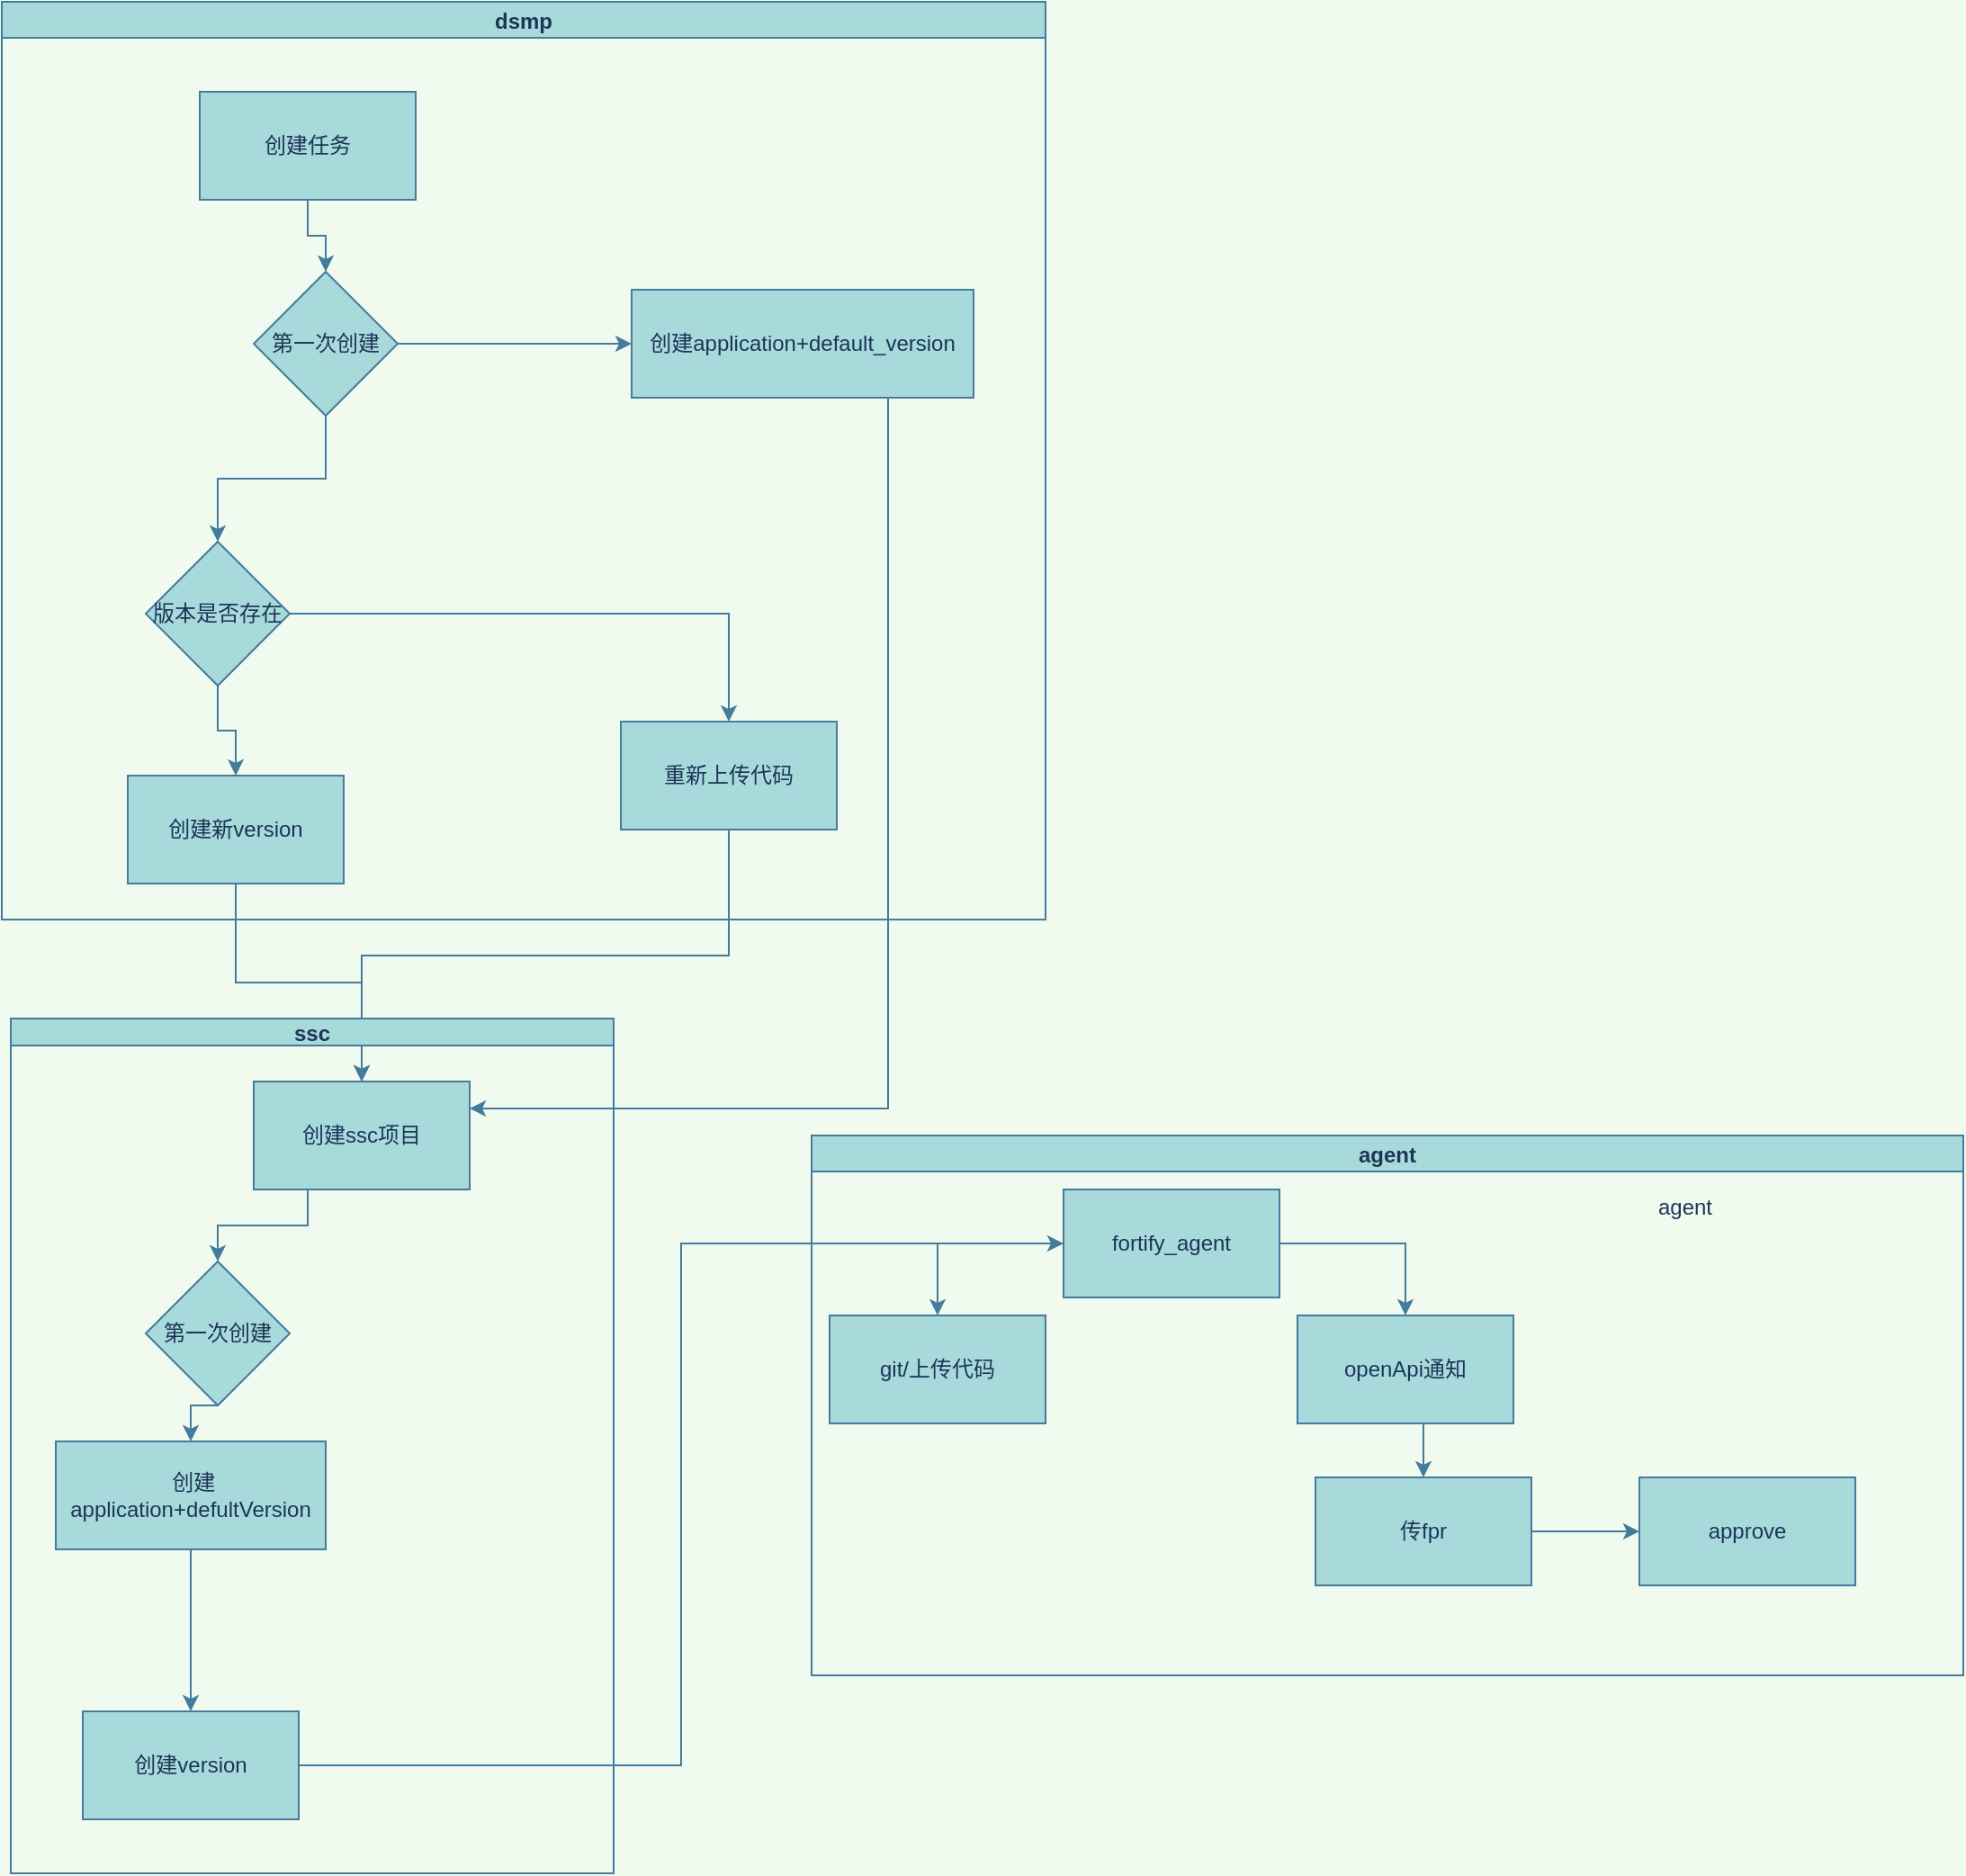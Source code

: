 <mxfile version="17.4.6" type="github">
  <diagram id="smvMTfAswRQDZr9uLSh3" name="Page-1">
    <mxGraphModel dx="1422" dy="800" grid="1" gridSize="10" guides="1" tooltips="1" connect="1" arrows="1" fold="1" page="1" pageScale="1" pageWidth="827" pageHeight="1169" background="#F1FAEE" math="0" shadow="0">
      <root>
        <mxCell id="0" />
        <mxCell id="1" parent="0" />
        <mxCell id="6RZilpbmAJhJYDpMnW-6-3" value="" style="edgeStyle=orthogonalEdgeStyle;rounded=0;orthogonalLoop=1;jettySize=auto;html=1;labelBackgroundColor=#F1FAEE;strokeColor=#457B9D;fontColor=#1D3557;" edge="1" parent="1" source="6RZilpbmAJhJYDpMnW-6-1" target="6RZilpbmAJhJYDpMnW-6-2">
          <mxGeometry relative="1" as="geometry" />
        </mxCell>
        <mxCell id="6RZilpbmAJhJYDpMnW-6-1" value="创建任务" style="rounded=0;whiteSpace=wrap;html=1;fillColor=#A8DADC;strokeColor=#457B9D;fontColor=#1D3557;" vertex="1" parent="1">
          <mxGeometry x="120" y="70" width="120" height="60" as="geometry" />
        </mxCell>
        <mxCell id="6RZilpbmAJhJYDpMnW-6-5" value="" style="edgeStyle=orthogonalEdgeStyle;rounded=0;orthogonalLoop=1;jettySize=auto;html=1;labelBackgroundColor=#F1FAEE;strokeColor=#457B9D;fontColor=#1D3557;" edge="1" parent="1" source="6RZilpbmAJhJYDpMnW-6-2" target="6RZilpbmAJhJYDpMnW-6-4">
          <mxGeometry relative="1" as="geometry" />
        </mxCell>
        <mxCell id="6RZilpbmAJhJYDpMnW-6-9" value="" style="edgeStyle=orthogonalEdgeStyle;rounded=0;orthogonalLoop=1;jettySize=auto;html=1;labelBackgroundColor=#F1FAEE;strokeColor=#457B9D;fontColor=#1D3557;" edge="1" parent="1" source="6RZilpbmAJhJYDpMnW-6-2" target="6RZilpbmAJhJYDpMnW-6-8">
          <mxGeometry relative="1" as="geometry" />
        </mxCell>
        <mxCell id="6RZilpbmAJhJYDpMnW-6-2" value="第一次创建" style="rhombus;whiteSpace=wrap;html=1;rounded=0;fillColor=#A8DADC;strokeColor=#457B9D;fontColor=#1D3557;" vertex="1" parent="1">
          <mxGeometry x="150" y="170" width="80" height="80" as="geometry" />
        </mxCell>
        <mxCell id="6RZilpbmAJhJYDpMnW-6-33" style="edgeStyle=orthogonalEdgeStyle;rounded=0;orthogonalLoop=1;jettySize=auto;html=1;exitX=0.75;exitY=1;exitDx=0;exitDy=0;entryX=1;entryY=0.25;entryDx=0;entryDy=0;labelBackgroundColor=#F1FAEE;strokeColor=#457B9D;fontColor=#1D3557;" edge="1" parent="1" source="6RZilpbmAJhJYDpMnW-6-4" target="6RZilpbmAJhJYDpMnW-6-14">
          <mxGeometry relative="1" as="geometry" />
        </mxCell>
        <mxCell id="6RZilpbmAJhJYDpMnW-6-4" value="创建application+default_version&lt;br&gt;" style="whiteSpace=wrap;html=1;rounded=0;fillColor=#A8DADC;strokeColor=#457B9D;fontColor=#1D3557;" vertex="1" parent="1">
          <mxGeometry x="360" y="180" width="190" height="60" as="geometry" />
        </mxCell>
        <mxCell id="6RZilpbmAJhJYDpMnW-6-11" value="" style="edgeStyle=orthogonalEdgeStyle;rounded=0;orthogonalLoop=1;jettySize=auto;html=1;labelBackgroundColor=#F1FAEE;strokeColor=#457B9D;fontColor=#1D3557;" edge="1" parent="1" source="6RZilpbmAJhJYDpMnW-6-8" target="6RZilpbmAJhJYDpMnW-6-10">
          <mxGeometry relative="1" as="geometry" />
        </mxCell>
        <mxCell id="6RZilpbmAJhJYDpMnW-6-13" value="" style="edgeStyle=orthogonalEdgeStyle;rounded=0;orthogonalLoop=1;jettySize=auto;html=1;labelBackgroundColor=#F1FAEE;strokeColor=#457B9D;fontColor=#1D3557;" edge="1" parent="1" source="6RZilpbmAJhJYDpMnW-6-8" target="6RZilpbmAJhJYDpMnW-6-12">
          <mxGeometry relative="1" as="geometry" />
        </mxCell>
        <mxCell id="6RZilpbmAJhJYDpMnW-6-8" value="版本是否存在" style="rhombus;whiteSpace=wrap;html=1;rounded=0;fillColor=#A8DADC;strokeColor=#457B9D;fontColor=#1D3557;" vertex="1" parent="1">
          <mxGeometry x="90" y="320" width="80" height="80" as="geometry" />
        </mxCell>
        <mxCell id="6RZilpbmAJhJYDpMnW-6-32" style="edgeStyle=orthogonalEdgeStyle;rounded=0;orthogonalLoop=1;jettySize=auto;html=1;exitX=0.5;exitY=1;exitDx=0;exitDy=0;entryX=0.5;entryY=0;entryDx=0;entryDy=0;labelBackgroundColor=#F1FAEE;strokeColor=#457B9D;fontColor=#1D3557;" edge="1" parent="1" source="6RZilpbmAJhJYDpMnW-6-10" target="6RZilpbmAJhJYDpMnW-6-14">
          <mxGeometry relative="1" as="geometry" />
        </mxCell>
        <mxCell id="6RZilpbmAJhJYDpMnW-6-10" value="创建新version" style="whiteSpace=wrap;html=1;rounded=0;fillColor=#A8DADC;strokeColor=#457B9D;fontColor=#1D3557;" vertex="1" parent="1">
          <mxGeometry x="80" y="450" width="120" height="60" as="geometry" />
        </mxCell>
        <mxCell id="6RZilpbmAJhJYDpMnW-6-31" style="edgeStyle=orthogonalEdgeStyle;rounded=0;orthogonalLoop=1;jettySize=auto;html=1;exitX=0.5;exitY=1;exitDx=0;exitDy=0;entryX=0.5;entryY=0;entryDx=0;entryDy=0;labelBackgroundColor=#F1FAEE;strokeColor=#457B9D;fontColor=#1D3557;" edge="1" parent="1" source="6RZilpbmAJhJYDpMnW-6-12" target="6RZilpbmAJhJYDpMnW-6-14">
          <mxGeometry relative="1" as="geometry" />
        </mxCell>
        <mxCell id="6RZilpbmAJhJYDpMnW-6-12" value="重新上传代码" style="whiteSpace=wrap;html=1;rounded=0;fillColor=#A8DADC;strokeColor=#457B9D;fontColor=#1D3557;" vertex="1" parent="1">
          <mxGeometry x="354" y="420" width="120" height="60" as="geometry" />
        </mxCell>
        <mxCell id="6RZilpbmAJhJYDpMnW-6-35" style="edgeStyle=orthogonalEdgeStyle;rounded=0;orthogonalLoop=1;jettySize=auto;html=1;exitX=0.25;exitY=1;exitDx=0;exitDy=0;entryX=0.5;entryY=0;entryDx=0;entryDy=0;labelBackgroundColor=#F1FAEE;strokeColor=#457B9D;fontColor=#1D3557;" edge="1" parent="1" source="6RZilpbmAJhJYDpMnW-6-14" target="6RZilpbmAJhJYDpMnW-6-34">
          <mxGeometry relative="1" as="geometry" />
        </mxCell>
        <mxCell id="6RZilpbmAJhJYDpMnW-6-14" value="创建ssc项目" style="rounded=0;whiteSpace=wrap;html=1;fillColor=#A8DADC;strokeColor=#457B9D;fontColor=#1D3557;" vertex="1" parent="1">
          <mxGeometry x="150" y="620" width="120" height="60" as="geometry" />
        </mxCell>
        <mxCell id="6RZilpbmAJhJYDpMnW-6-18" value="" style="edgeStyle=orthogonalEdgeStyle;rounded=0;orthogonalLoop=1;jettySize=auto;html=1;labelBackgroundColor=#F1FAEE;strokeColor=#457B9D;fontColor=#1D3557;" edge="1" parent="1" source="6RZilpbmAJhJYDpMnW-6-15" target="6RZilpbmAJhJYDpMnW-6-17">
          <mxGeometry relative="1" as="geometry" />
        </mxCell>
        <mxCell id="6RZilpbmAJhJYDpMnW-6-15" value="&amp;nbsp;创建application+defultVersion" style="rounded=0;whiteSpace=wrap;html=1;fillColor=#A8DADC;strokeColor=#457B9D;fontColor=#1D3557;" vertex="1" parent="1">
          <mxGeometry x="40" y="820" width="150" height="60" as="geometry" />
        </mxCell>
        <mxCell id="6RZilpbmAJhJYDpMnW-6-37" style="edgeStyle=orthogonalEdgeStyle;rounded=0;orthogonalLoop=1;jettySize=auto;html=1;exitX=1;exitY=0.5;exitDx=0;exitDy=0;entryX=0;entryY=0.5;entryDx=0;entryDy=0;labelBackgroundColor=#F1FAEE;strokeColor=#457B9D;fontColor=#1D3557;" edge="1" parent="1" source="6RZilpbmAJhJYDpMnW-6-17" target="6RZilpbmAJhJYDpMnW-6-19">
          <mxGeometry relative="1" as="geometry" />
        </mxCell>
        <mxCell id="6RZilpbmAJhJYDpMnW-6-17" value="创建version" style="whiteSpace=wrap;html=1;rounded=0;fillColor=#A8DADC;strokeColor=#457B9D;fontColor=#1D3557;" vertex="1" parent="1">
          <mxGeometry x="55" y="970" width="120" height="60" as="geometry" />
        </mxCell>
        <mxCell id="6RZilpbmAJhJYDpMnW-6-21" value="" style="edgeStyle=orthogonalEdgeStyle;rounded=0;orthogonalLoop=1;jettySize=auto;html=1;labelBackgroundColor=#F1FAEE;strokeColor=#457B9D;fontColor=#1D3557;" edge="1" parent="1" source="6RZilpbmAJhJYDpMnW-6-19" target="6RZilpbmAJhJYDpMnW-6-20">
          <mxGeometry relative="1" as="geometry" />
        </mxCell>
        <mxCell id="6RZilpbmAJhJYDpMnW-6-27" style="edgeStyle=orthogonalEdgeStyle;rounded=0;orthogonalLoop=1;jettySize=auto;html=1;exitX=1;exitY=0.5;exitDx=0;exitDy=0;entryX=0.5;entryY=0;entryDx=0;entryDy=0;labelBackgroundColor=#F1FAEE;strokeColor=#457B9D;fontColor=#1D3557;" edge="1" parent="1" source="6RZilpbmAJhJYDpMnW-6-19" target="6RZilpbmAJhJYDpMnW-6-26">
          <mxGeometry relative="1" as="geometry" />
        </mxCell>
        <mxCell id="6RZilpbmAJhJYDpMnW-6-19" value="fortify_agent" style="rounded=0;whiteSpace=wrap;html=1;fillColor=#A8DADC;strokeColor=#457B9D;fontColor=#1D3557;" vertex="1" parent="1">
          <mxGeometry x="600" y="680" width="120" height="60" as="geometry" />
        </mxCell>
        <mxCell id="6RZilpbmAJhJYDpMnW-6-20" value="git/上传代码" style="whiteSpace=wrap;html=1;rounded=0;fillColor=#A8DADC;strokeColor=#457B9D;fontColor=#1D3557;" vertex="1" parent="1">
          <mxGeometry x="470" y="750" width="120" height="60" as="geometry" />
        </mxCell>
        <mxCell id="6RZilpbmAJhJYDpMnW-6-25" value="" style="edgeStyle=orthogonalEdgeStyle;rounded=0;orthogonalLoop=1;jettySize=auto;html=1;labelBackgroundColor=#F1FAEE;strokeColor=#457B9D;fontColor=#1D3557;" edge="1" parent="1" source="6RZilpbmAJhJYDpMnW-6-22" target="6RZilpbmAJhJYDpMnW-6-24">
          <mxGeometry relative="1" as="geometry" />
        </mxCell>
        <mxCell id="6RZilpbmAJhJYDpMnW-6-22" value="传fpr" style="whiteSpace=wrap;html=1;rounded=0;fillColor=#A8DADC;strokeColor=#457B9D;fontColor=#1D3557;" vertex="1" parent="1">
          <mxGeometry x="740" y="840" width="120" height="60" as="geometry" />
        </mxCell>
        <mxCell id="6RZilpbmAJhJYDpMnW-6-24" value="approve" style="whiteSpace=wrap;html=1;rounded=0;fillColor=#A8DADC;strokeColor=#457B9D;fontColor=#1D3557;" vertex="1" parent="1">
          <mxGeometry x="920" y="840" width="120" height="60" as="geometry" />
        </mxCell>
        <mxCell id="6RZilpbmAJhJYDpMnW-6-28" style="edgeStyle=orthogonalEdgeStyle;rounded=0;orthogonalLoop=1;jettySize=auto;html=1;exitX=0.5;exitY=1;exitDx=0;exitDy=0;entryX=0.5;entryY=0;entryDx=0;entryDy=0;labelBackgroundColor=#F1FAEE;strokeColor=#457B9D;fontColor=#1D3557;" edge="1" parent="1" source="6RZilpbmAJhJYDpMnW-6-26" target="6RZilpbmAJhJYDpMnW-6-22">
          <mxGeometry relative="1" as="geometry" />
        </mxCell>
        <mxCell id="6RZilpbmAJhJYDpMnW-6-26" value="openApi通知" style="rounded=0;whiteSpace=wrap;html=1;fillColor=#A8DADC;strokeColor=#457B9D;fontColor=#1D3557;" vertex="1" parent="1">
          <mxGeometry x="730" y="750" width="120" height="60" as="geometry" />
        </mxCell>
        <mxCell id="6RZilpbmAJhJYDpMnW-6-36" style="edgeStyle=orthogonalEdgeStyle;rounded=0;orthogonalLoop=1;jettySize=auto;html=1;exitX=0.5;exitY=1;exitDx=0;exitDy=0;entryX=0.5;entryY=0;entryDx=0;entryDy=0;labelBackgroundColor=#F1FAEE;strokeColor=#457B9D;fontColor=#1D3557;" edge="1" parent="1" source="6RZilpbmAJhJYDpMnW-6-34" target="6RZilpbmAJhJYDpMnW-6-15">
          <mxGeometry relative="1" as="geometry" />
        </mxCell>
        <mxCell id="6RZilpbmAJhJYDpMnW-6-34" value="第一次创建" style="rhombus;whiteSpace=wrap;html=1;fillColor=#A8DADC;strokeColor=#457B9D;fontColor=#1D3557;" vertex="1" parent="1">
          <mxGeometry x="90" y="720" width="80" height="80" as="geometry" />
        </mxCell>
        <mxCell id="6RZilpbmAJhJYDpMnW-6-44" value="agent" style="swimlane;startSize=20;fillColor=#A8DADC;strokeColor=#457B9D;fontColor=#1D3557;" vertex="1" parent="1">
          <mxGeometry x="460" y="650" width="640" height="300" as="geometry">
            <mxRectangle x="460" y="660" width="50" height="40" as="alternateBounds" />
          </mxGeometry>
        </mxCell>
        <mxCell id="6RZilpbmAJhJYDpMnW-6-45" value="agent" style="text;html=1;align=center;verticalAlign=middle;resizable=0;points=[];autosize=1;strokeColor=none;fillColor=none;fontColor=#1D3557;" vertex="1" parent="6RZilpbmAJhJYDpMnW-6-44">
          <mxGeometry x="460" y="30" width="50" height="20" as="geometry" />
        </mxCell>
        <mxCell id="6RZilpbmAJhJYDpMnW-6-46" value="dsmp" style="swimlane;startSize=20;fillColor=#A8DADC;strokeColor=#457B9D;fontColor=#1D3557;" vertex="1" parent="1">
          <mxGeometry x="10" y="20" width="580" height="510" as="geometry">
            <mxRectangle x="30" y="30" width="50" height="40" as="alternateBounds" />
          </mxGeometry>
        </mxCell>
        <mxCell id="6RZilpbmAJhJYDpMnW-6-47" value="ssc" style="swimlane;startSize=15;fillColor=#A8DADC;strokeColor=#457B9D;fontColor=#1D3557;" vertex="1" parent="1">
          <mxGeometry x="15" y="585" width="335" height="475" as="geometry" />
        </mxCell>
      </root>
    </mxGraphModel>
  </diagram>
</mxfile>

